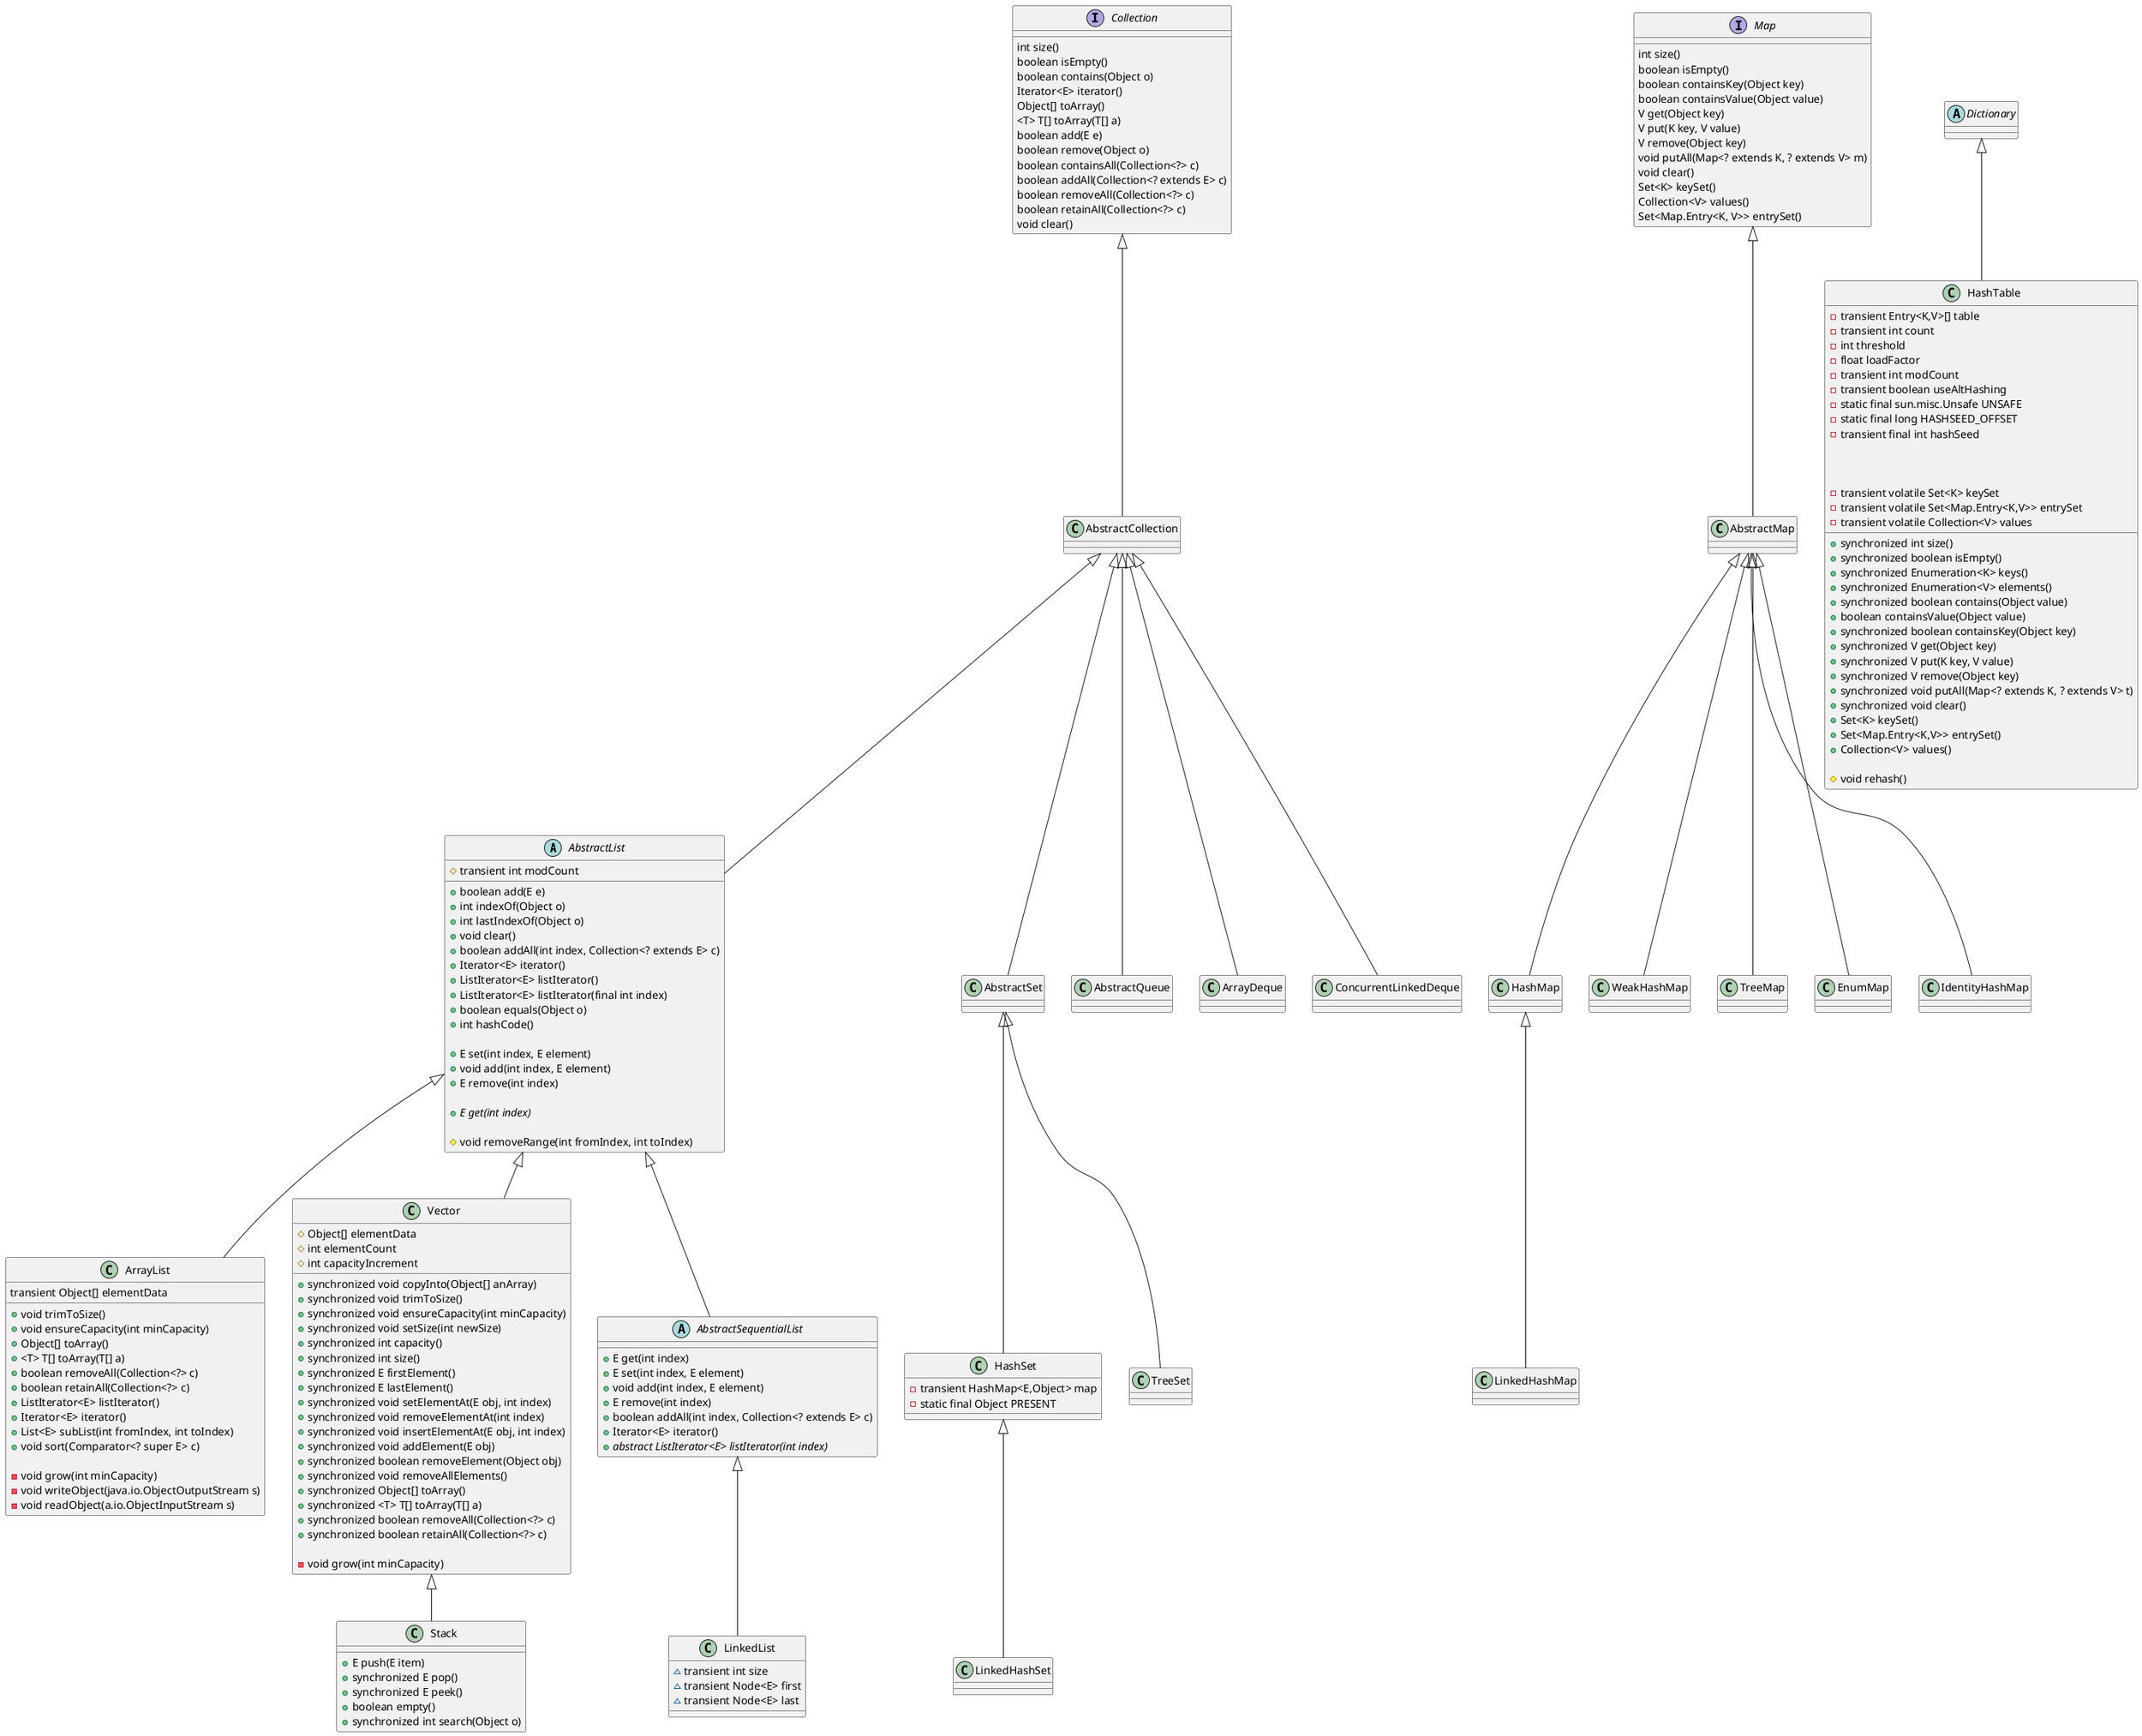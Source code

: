 @startuml


abstract class AbstractList {
    #transient int modCount

    +boolean add(E e)
    +int indexOf(Object o)
    +int lastIndexOf(Object o)
    +void clear()
    +boolean addAll(int index, Collection<? extends E> c)
    +Iterator<E> iterator()
    +ListIterator<E> listIterator()
    +ListIterator<E> listIterator(final int index)
    +boolean equals(Object o)
    +int hashCode()
    
    +E set(int index, E element)
    +void add(int index, E element)
    +E remove(int index)

    {abstract} +E get(int index)
    
    #void removeRange(int fromIndex, int toIndex)

}

class ArrayList {
    transient Object[] elementData

    +void trimToSize()
    +void ensureCapacity(int minCapacity)
    +Object[] toArray()
    +<T> T[] toArray(T[] a)
    +boolean removeAll(Collection<?> c)
    +boolean retainAll(Collection<?> c)
    +ListIterator<E> listIterator()
    +Iterator<E> iterator()
    +List<E> subList(int fromIndex, int toIndex)
    +void sort(Comparator<? super E> c)

    -void grow(int minCapacity)
    -void writeObject(java.io.ObjectOutputStream s)
    -void readObject(a.io.ObjectInputStream s)
}

class Vector {
    #Object[] elementData
    #int elementCount
    #int capacityIncrement

    +synchronized void copyInto(Object[] anArray)
    +synchronized void trimToSize()
    +synchronized void ensureCapacity(int minCapacity)
    +synchronized void setSize(int newSize)
    +synchronized int capacity()
    +synchronized int size()
    +synchronized E firstElement()
    +synchronized E lastElement()
    +synchronized void setElementAt(E obj, int index)
    +synchronized void removeElementAt(int index)
    +synchronized void insertElementAt(E obj, int index)
    +synchronized void addElement(E obj)
    +synchronized boolean removeElement(Object obj)
    +synchronized void removeAllElements()
    +synchronized Object[] toArray()
    +synchronized <T> T[] toArray(T[] a)
    +synchronized boolean removeAll(Collection<?> c)
    +synchronized boolean retainAll(Collection<?> c)

    -void grow(int minCapacity)
}

class Stack {
    +E push(E item)
    +synchronized E pop()
    +synchronized E peek()
    +boolean empty()
    +synchronized int search(Object o)
}

abstract class AbstractSequentialList {
    +E get(int index)
    +E set(int index, E element)
    +void add(int index, E element)
    +E remove(int index)
    +boolean addAll(int index, Collection<? extends E> c)
    +Iterator<E> iterator()
    {abstract} +abstract ListIterator<E> listIterator(int index)
}

class LinkedList {
    ~transient int size
    ~transient Node<E> first
    ~transient Node<E> last
}


interface Collection {
    int size()
    boolean isEmpty()
    boolean contains(Object o)
    Iterator<E> iterator()
    Object[] toArray()
    <T> T[] toArray(T[] a)
    boolean add(E e)
    boolean remove(Object o)
    boolean containsAll(Collection<?> c)
    boolean addAll(Collection<? extends E> c)
    boolean removeAll(Collection<?> c)
    boolean retainAll(Collection<?> c)
    void clear()
}

class HashSet {
    -transient HashMap<E,Object> map
    -static final Object PRESENT
}

class LinkedHashSet {

}

interface Map {
    int size()
    boolean isEmpty()
    boolean containsKey(Object key)
    boolean containsValue(Object value)
    V get(Object key)
    V put(K key, V value)
    V remove(Object key)
    void putAll(Map<? extends K, ? extends V> m)
    void clear()
    Set<K> keySet()
    Collection<V> values()
    Set<Map.Entry<K, V>> entrySet()
}

abstract class Dictionary

class HashTable {
    -transient Entry<K,V>[] table
    -transient int count
    -int threshold
    -float loadFactor
    -transient int modCount
    -transient boolean useAltHashing
    -static final sun.misc.Unsafe UNSAFE
    -static final long HASHSEED_OFFSET
    -transient final int hashSeed

    +synchronized int size()
    +synchronized boolean isEmpty()
    +synchronized Enumeration<K> keys()
    +synchronized Enumeration<V> elements()
    +synchronized boolean contains(Object value)
    +boolean containsValue(Object value)
    +synchronized boolean containsKey(Object key)
    +synchronized V get(Object key)
    +synchronized V put(K key, V value)
    +synchronized V remove(Object key)
    +synchronized void putAll(Map<? extends K, ? extends V> t)
    +synchronized void clear()
    +Set<K> keySet()
    +Set<Map.Entry<K,V>> entrySet()
    +Collection<V> values()

    #void rehash()

    -transient volatile Set<K> keySet
    -transient volatile Set<Map.Entry<K,V>> entrySet
    -transient volatile Collection<V> values
}


Collection <|-- AbstractCollection
  AbstractCollection <|-- AbstractList
    AbstractList <|-- ArrayList
    AbstractList <|-- Vector
      Vector <|-- Stack
    AbstractList <|-- AbstractSequentialList
      AbstractSequentialList <|-- LinkedList

  AbstractCollection <|-- AbstractSet
    AbstractSet <|-- HashSet
      HashSet <|-- LinkedHashSet
    AbstractSet <|-- TreeSet

  AbstractCollection <|-- AbstractQueue

  AbstractCollection <|-- ArrayDeque

  AbstractCollection <|-- ConcurrentLinkedDeque


Map <|-- AbstractMap
  AbstractMap <|-- HashMap
    HashMap <|-- LinkedHashMap
  AbstractMap <|-- WeakHashMap
  AbstractMap <|-- TreeMap
  AbstractMap <|-- EnumMap
  AbstractMap <|-- IdentityHashMap

Dictionary <|-- HashTable

@enduml
